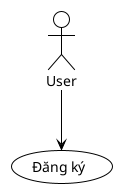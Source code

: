 @startuml UC001-Dang-Ky
!theme plain

actor User
usecase "Đăng ký" as UC001

User --> UC001

@enduml
